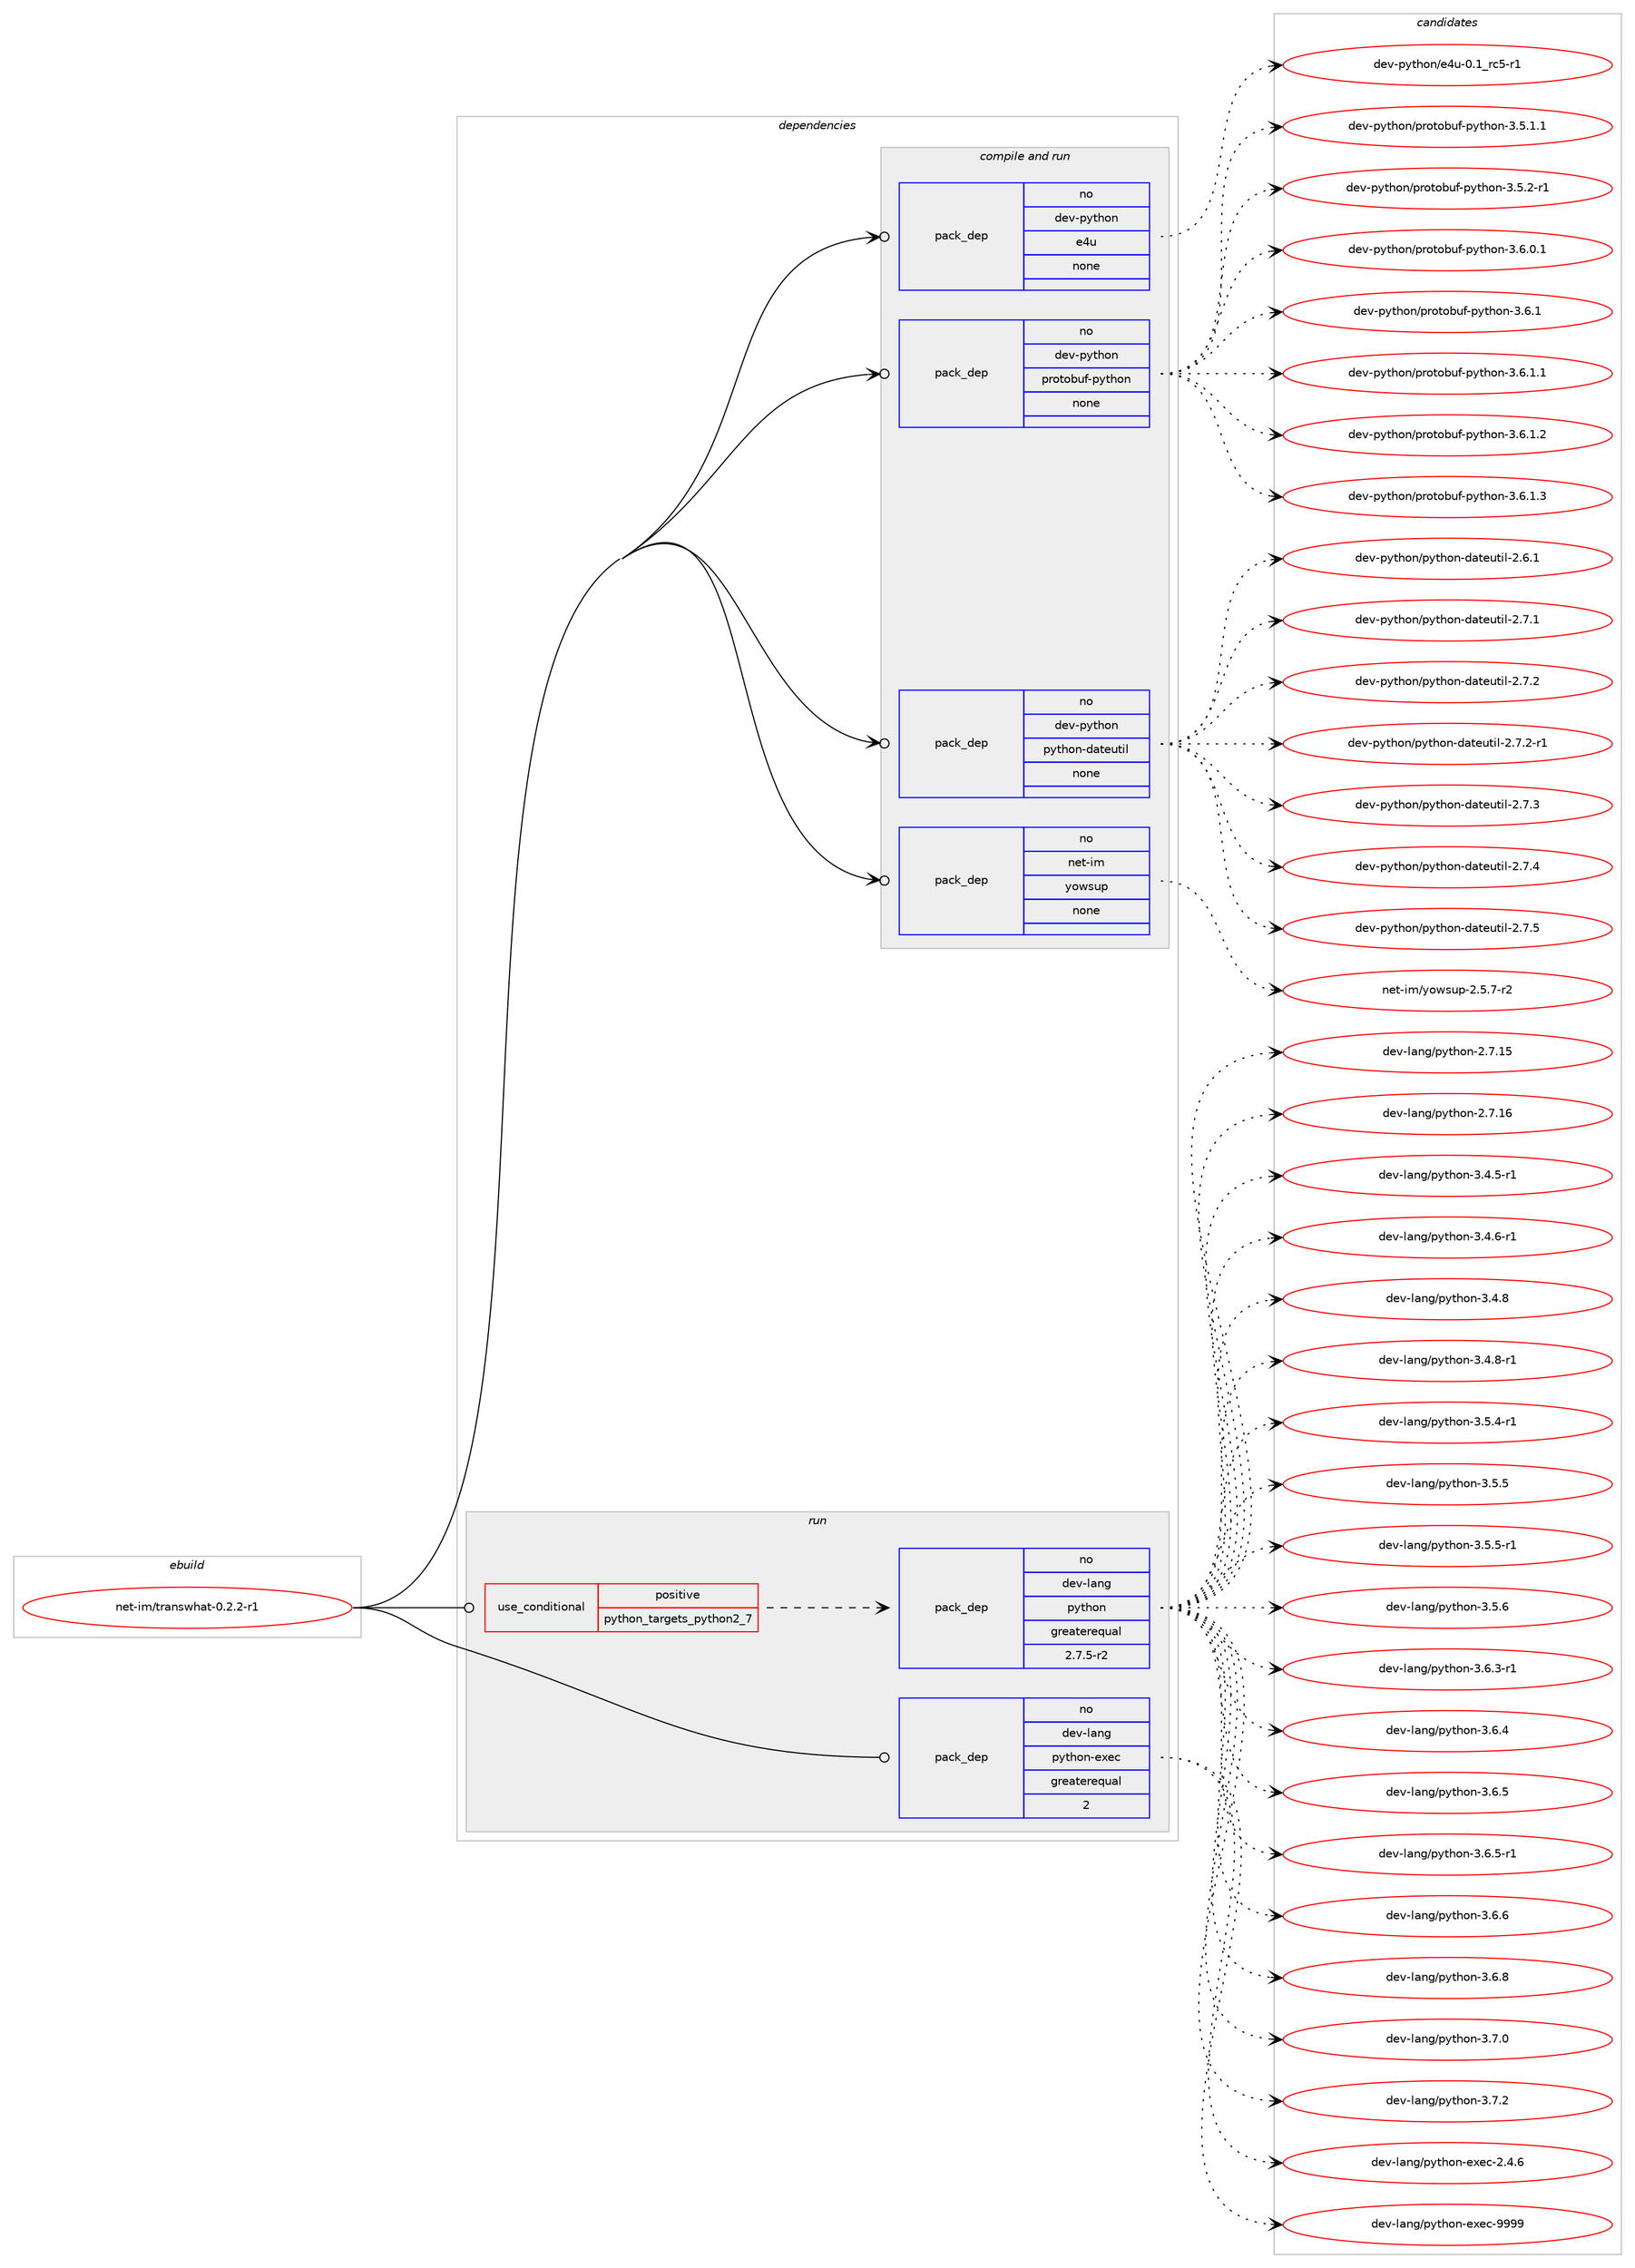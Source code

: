 digraph prolog {

# *************
# Graph options
# *************

newrank=true;
concentrate=true;
compound=true;
graph [rankdir=LR,fontname=Helvetica,fontsize=10,ranksep=1.5];#, ranksep=2.5, nodesep=0.2];
edge  [arrowhead=vee];
node  [fontname=Helvetica,fontsize=10];

# **********
# The ebuild
# **********

subgraph cluster_leftcol {
color=gray;
rank=same;
label=<<i>ebuild</i>>;
id [label="net-im/transwhat-0.2.2-r1", color=red, width=4, href="../net-im/transwhat-0.2.2-r1.svg"];
}

# ****************
# The dependencies
# ****************

subgraph cluster_midcol {
color=gray;
label=<<i>dependencies</i>>;
subgraph cluster_compile {
fillcolor="#eeeeee";
style=filled;
label=<<i>compile</i>>;
}
subgraph cluster_compileandrun {
fillcolor="#eeeeee";
style=filled;
label=<<i>compile and run</i>>;
subgraph pack1184048 {
dependency1656135 [label=<<TABLE BORDER="0" CELLBORDER="1" CELLSPACING="0" CELLPADDING="4" WIDTH="220"><TR><TD ROWSPAN="6" CELLPADDING="30">pack_dep</TD></TR><TR><TD WIDTH="110">no</TD></TR><TR><TD>dev-python</TD></TR><TR><TD>e4u</TD></TR><TR><TD>none</TD></TR><TR><TD></TD></TR></TABLE>>, shape=none, color=blue];
}
id:e -> dependency1656135:w [weight=20,style="solid",arrowhead="odotvee"];
subgraph pack1184049 {
dependency1656136 [label=<<TABLE BORDER="0" CELLBORDER="1" CELLSPACING="0" CELLPADDING="4" WIDTH="220"><TR><TD ROWSPAN="6" CELLPADDING="30">pack_dep</TD></TR><TR><TD WIDTH="110">no</TD></TR><TR><TD>dev-python</TD></TR><TR><TD>protobuf-python</TD></TR><TR><TD>none</TD></TR><TR><TD></TD></TR></TABLE>>, shape=none, color=blue];
}
id:e -> dependency1656136:w [weight=20,style="solid",arrowhead="odotvee"];
subgraph pack1184050 {
dependency1656137 [label=<<TABLE BORDER="0" CELLBORDER="1" CELLSPACING="0" CELLPADDING="4" WIDTH="220"><TR><TD ROWSPAN="6" CELLPADDING="30">pack_dep</TD></TR><TR><TD WIDTH="110">no</TD></TR><TR><TD>dev-python</TD></TR><TR><TD>python-dateutil</TD></TR><TR><TD>none</TD></TR><TR><TD></TD></TR></TABLE>>, shape=none, color=blue];
}
id:e -> dependency1656137:w [weight=20,style="solid",arrowhead="odotvee"];
subgraph pack1184051 {
dependency1656138 [label=<<TABLE BORDER="0" CELLBORDER="1" CELLSPACING="0" CELLPADDING="4" WIDTH="220"><TR><TD ROWSPAN="6" CELLPADDING="30">pack_dep</TD></TR><TR><TD WIDTH="110">no</TD></TR><TR><TD>net-im</TD></TR><TR><TD>yowsup</TD></TR><TR><TD>none</TD></TR><TR><TD></TD></TR></TABLE>>, shape=none, color=blue];
}
id:e -> dependency1656138:w [weight=20,style="solid",arrowhead="odotvee"];
}
subgraph cluster_run {
fillcolor="#eeeeee";
style=filled;
label=<<i>run</i>>;
subgraph cond445246 {
dependency1656139 [label=<<TABLE BORDER="0" CELLBORDER="1" CELLSPACING="0" CELLPADDING="4"><TR><TD ROWSPAN="3" CELLPADDING="10">use_conditional</TD></TR><TR><TD>positive</TD></TR><TR><TD>python_targets_python2_7</TD></TR></TABLE>>, shape=none, color=red];
subgraph pack1184052 {
dependency1656140 [label=<<TABLE BORDER="0" CELLBORDER="1" CELLSPACING="0" CELLPADDING="4" WIDTH="220"><TR><TD ROWSPAN="6" CELLPADDING="30">pack_dep</TD></TR><TR><TD WIDTH="110">no</TD></TR><TR><TD>dev-lang</TD></TR><TR><TD>python</TD></TR><TR><TD>greaterequal</TD></TR><TR><TD>2.7.5-r2</TD></TR></TABLE>>, shape=none, color=blue];
}
dependency1656139:e -> dependency1656140:w [weight=20,style="dashed",arrowhead="vee"];
}
id:e -> dependency1656139:w [weight=20,style="solid",arrowhead="odot"];
subgraph pack1184053 {
dependency1656141 [label=<<TABLE BORDER="0" CELLBORDER="1" CELLSPACING="0" CELLPADDING="4" WIDTH="220"><TR><TD ROWSPAN="6" CELLPADDING="30">pack_dep</TD></TR><TR><TD WIDTH="110">no</TD></TR><TR><TD>dev-lang</TD></TR><TR><TD>python-exec</TD></TR><TR><TD>greaterequal</TD></TR><TR><TD>2</TD></TR></TABLE>>, shape=none, color=blue];
}
id:e -> dependency1656141:w [weight=20,style="solid",arrowhead="odot"];
}
}

# **************
# The candidates
# **************

subgraph cluster_choices {
rank=same;
color=gray;
label=<<i>candidates</i>>;

subgraph choice1184048 {
color=black;
nodesep=1;
choice100101118451121211161041111104710152117454846499511499534511449 [label="dev-python/e4u-0.1_rc5-r1", color=red, width=4,href="../dev-python/e4u-0.1_rc5-r1.svg"];
dependency1656135:e -> choice100101118451121211161041111104710152117454846499511499534511449:w [style=dotted,weight="100"];
}
subgraph choice1184049 {
color=black;
nodesep=1;
choice100101118451121211161041111104711211411111611198117102451121211161041111104551465346494649 [label="dev-python/protobuf-python-3.5.1.1", color=red, width=4,href="../dev-python/protobuf-python-3.5.1.1.svg"];
choice100101118451121211161041111104711211411111611198117102451121211161041111104551465346504511449 [label="dev-python/protobuf-python-3.5.2-r1", color=red, width=4,href="../dev-python/protobuf-python-3.5.2-r1.svg"];
choice100101118451121211161041111104711211411111611198117102451121211161041111104551465446484649 [label="dev-python/protobuf-python-3.6.0.1", color=red, width=4,href="../dev-python/protobuf-python-3.6.0.1.svg"];
choice10010111845112121116104111110471121141111161119811710245112121116104111110455146544649 [label="dev-python/protobuf-python-3.6.1", color=red, width=4,href="../dev-python/protobuf-python-3.6.1.svg"];
choice100101118451121211161041111104711211411111611198117102451121211161041111104551465446494649 [label="dev-python/protobuf-python-3.6.1.1", color=red, width=4,href="../dev-python/protobuf-python-3.6.1.1.svg"];
choice100101118451121211161041111104711211411111611198117102451121211161041111104551465446494650 [label="dev-python/protobuf-python-3.6.1.2", color=red, width=4,href="../dev-python/protobuf-python-3.6.1.2.svg"];
choice100101118451121211161041111104711211411111611198117102451121211161041111104551465446494651 [label="dev-python/protobuf-python-3.6.1.3", color=red, width=4,href="../dev-python/protobuf-python-3.6.1.3.svg"];
dependency1656136:e -> choice100101118451121211161041111104711211411111611198117102451121211161041111104551465346494649:w [style=dotted,weight="100"];
dependency1656136:e -> choice100101118451121211161041111104711211411111611198117102451121211161041111104551465346504511449:w [style=dotted,weight="100"];
dependency1656136:e -> choice100101118451121211161041111104711211411111611198117102451121211161041111104551465446484649:w [style=dotted,weight="100"];
dependency1656136:e -> choice10010111845112121116104111110471121141111161119811710245112121116104111110455146544649:w [style=dotted,weight="100"];
dependency1656136:e -> choice100101118451121211161041111104711211411111611198117102451121211161041111104551465446494649:w [style=dotted,weight="100"];
dependency1656136:e -> choice100101118451121211161041111104711211411111611198117102451121211161041111104551465446494650:w [style=dotted,weight="100"];
dependency1656136:e -> choice100101118451121211161041111104711211411111611198117102451121211161041111104551465446494651:w [style=dotted,weight="100"];
}
subgraph choice1184050 {
color=black;
nodesep=1;
choice10010111845112121116104111110471121211161041111104510097116101117116105108455046544649 [label="dev-python/python-dateutil-2.6.1", color=red, width=4,href="../dev-python/python-dateutil-2.6.1.svg"];
choice10010111845112121116104111110471121211161041111104510097116101117116105108455046554649 [label="dev-python/python-dateutil-2.7.1", color=red, width=4,href="../dev-python/python-dateutil-2.7.1.svg"];
choice10010111845112121116104111110471121211161041111104510097116101117116105108455046554650 [label="dev-python/python-dateutil-2.7.2", color=red, width=4,href="../dev-python/python-dateutil-2.7.2.svg"];
choice100101118451121211161041111104711212111610411111045100971161011171161051084550465546504511449 [label="dev-python/python-dateutil-2.7.2-r1", color=red, width=4,href="../dev-python/python-dateutil-2.7.2-r1.svg"];
choice10010111845112121116104111110471121211161041111104510097116101117116105108455046554651 [label="dev-python/python-dateutil-2.7.3", color=red, width=4,href="../dev-python/python-dateutil-2.7.3.svg"];
choice10010111845112121116104111110471121211161041111104510097116101117116105108455046554652 [label="dev-python/python-dateutil-2.7.4", color=red, width=4,href="../dev-python/python-dateutil-2.7.4.svg"];
choice10010111845112121116104111110471121211161041111104510097116101117116105108455046554653 [label="dev-python/python-dateutil-2.7.5", color=red, width=4,href="../dev-python/python-dateutil-2.7.5.svg"];
dependency1656137:e -> choice10010111845112121116104111110471121211161041111104510097116101117116105108455046544649:w [style=dotted,weight="100"];
dependency1656137:e -> choice10010111845112121116104111110471121211161041111104510097116101117116105108455046554649:w [style=dotted,weight="100"];
dependency1656137:e -> choice10010111845112121116104111110471121211161041111104510097116101117116105108455046554650:w [style=dotted,weight="100"];
dependency1656137:e -> choice100101118451121211161041111104711212111610411111045100971161011171161051084550465546504511449:w [style=dotted,weight="100"];
dependency1656137:e -> choice10010111845112121116104111110471121211161041111104510097116101117116105108455046554651:w [style=dotted,weight="100"];
dependency1656137:e -> choice10010111845112121116104111110471121211161041111104510097116101117116105108455046554652:w [style=dotted,weight="100"];
dependency1656137:e -> choice10010111845112121116104111110471121211161041111104510097116101117116105108455046554653:w [style=dotted,weight="100"];
}
subgraph choice1184051 {
color=black;
nodesep=1;
choice11010111645105109471211111191151171124550465346554511450 [label="net-im/yowsup-2.5.7-r2", color=red, width=4,href="../net-im/yowsup-2.5.7-r2.svg"];
dependency1656138:e -> choice11010111645105109471211111191151171124550465346554511450:w [style=dotted,weight="100"];
}
subgraph choice1184052 {
color=black;
nodesep=1;
choice10010111845108971101034711212111610411111045504655464953 [label="dev-lang/python-2.7.15", color=red, width=4,href="../dev-lang/python-2.7.15.svg"];
choice10010111845108971101034711212111610411111045504655464954 [label="dev-lang/python-2.7.16", color=red, width=4,href="../dev-lang/python-2.7.16.svg"];
choice1001011184510897110103471121211161041111104551465246534511449 [label="dev-lang/python-3.4.5-r1", color=red, width=4,href="../dev-lang/python-3.4.5-r1.svg"];
choice1001011184510897110103471121211161041111104551465246544511449 [label="dev-lang/python-3.4.6-r1", color=red, width=4,href="../dev-lang/python-3.4.6-r1.svg"];
choice100101118451089711010347112121116104111110455146524656 [label="dev-lang/python-3.4.8", color=red, width=4,href="../dev-lang/python-3.4.8.svg"];
choice1001011184510897110103471121211161041111104551465246564511449 [label="dev-lang/python-3.4.8-r1", color=red, width=4,href="../dev-lang/python-3.4.8-r1.svg"];
choice1001011184510897110103471121211161041111104551465346524511449 [label="dev-lang/python-3.5.4-r1", color=red, width=4,href="../dev-lang/python-3.5.4-r1.svg"];
choice100101118451089711010347112121116104111110455146534653 [label="dev-lang/python-3.5.5", color=red, width=4,href="../dev-lang/python-3.5.5.svg"];
choice1001011184510897110103471121211161041111104551465346534511449 [label="dev-lang/python-3.5.5-r1", color=red, width=4,href="../dev-lang/python-3.5.5-r1.svg"];
choice100101118451089711010347112121116104111110455146534654 [label="dev-lang/python-3.5.6", color=red, width=4,href="../dev-lang/python-3.5.6.svg"];
choice1001011184510897110103471121211161041111104551465446514511449 [label="dev-lang/python-3.6.3-r1", color=red, width=4,href="../dev-lang/python-3.6.3-r1.svg"];
choice100101118451089711010347112121116104111110455146544652 [label="dev-lang/python-3.6.4", color=red, width=4,href="../dev-lang/python-3.6.4.svg"];
choice100101118451089711010347112121116104111110455146544653 [label="dev-lang/python-3.6.5", color=red, width=4,href="../dev-lang/python-3.6.5.svg"];
choice1001011184510897110103471121211161041111104551465446534511449 [label="dev-lang/python-3.6.5-r1", color=red, width=4,href="../dev-lang/python-3.6.5-r1.svg"];
choice100101118451089711010347112121116104111110455146544654 [label="dev-lang/python-3.6.6", color=red, width=4,href="../dev-lang/python-3.6.6.svg"];
choice100101118451089711010347112121116104111110455146544656 [label="dev-lang/python-3.6.8", color=red, width=4,href="../dev-lang/python-3.6.8.svg"];
choice100101118451089711010347112121116104111110455146554648 [label="dev-lang/python-3.7.0", color=red, width=4,href="../dev-lang/python-3.7.0.svg"];
choice100101118451089711010347112121116104111110455146554650 [label="dev-lang/python-3.7.2", color=red, width=4,href="../dev-lang/python-3.7.2.svg"];
dependency1656140:e -> choice10010111845108971101034711212111610411111045504655464953:w [style=dotted,weight="100"];
dependency1656140:e -> choice10010111845108971101034711212111610411111045504655464954:w [style=dotted,weight="100"];
dependency1656140:e -> choice1001011184510897110103471121211161041111104551465246534511449:w [style=dotted,weight="100"];
dependency1656140:e -> choice1001011184510897110103471121211161041111104551465246544511449:w [style=dotted,weight="100"];
dependency1656140:e -> choice100101118451089711010347112121116104111110455146524656:w [style=dotted,weight="100"];
dependency1656140:e -> choice1001011184510897110103471121211161041111104551465246564511449:w [style=dotted,weight="100"];
dependency1656140:e -> choice1001011184510897110103471121211161041111104551465346524511449:w [style=dotted,weight="100"];
dependency1656140:e -> choice100101118451089711010347112121116104111110455146534653:w [style=dotted,weight="100"];
dependency1656140:e -> choice1001011184510897110103471121211161041111104551465346534511449:w [style=dotted,weight="100"];
dependency1656140:e -> choice100101118451089711010347112121116104111110455146534654:w [style=dotted,weight="100"];
dependency1656140:e -> choice1001011184510897110103471121211161041111104551465446514511449:w [style=dotted,weight="100"];
dependency1656140:e -> choice100101118451089711010347112121116104111110455146544652:w [style=dotted,weight="100"];
dependency1656140:e -> choice100101118451089711010347112121116104111110455146544653:w [style=dotted,weight="100"];
dependency1656140:e -> choice1001011184510897110103471121211161041111104551465446534511449:w [style=dotted,weight="100"];
dependency1656140:e -> choice100101118451089711010347112121116104111110455146544654:w [style=dotted,weight="100"];
dependency1656140:e -> choice100101118451089711010347112121116104111110455146544656:w [style=dotted,weight="100"];
dependency1656140:e -> choice100101118451089711010347112121116104111110455146554648:w [style=dotted,weight="100"];
dependency1656140:e -> choice100101118451089711010347112121116104111110455146554650:w [style=dotted,weight="100"];
}
subgraph choice1184053 {
color=black;
nodesep=1;
choice1001011184510897110103471121211161041111104510112010199455046524654 [label="dev-lang/python-exec-2.4.6", color=red, width=4,href="../dev-lang/python-exec-2.4.6.svg"];
choice10010111845108971101034711212111610411111045101120101994557575757 [label="dev-lang/python-exec-9999", color=red, width=4,href="../dev-lang/python-exec-9999.svg"];
dependency1656141:e -> choice1001011184510897110103471121211161041111104510112010199455046524654:w [style=dotted,weight="100"];
dependency1656141:e -> choice10010111845108971101034711212111610411111045101120101994557575757:w [style=dotted,weight="100"];
}
}

}
